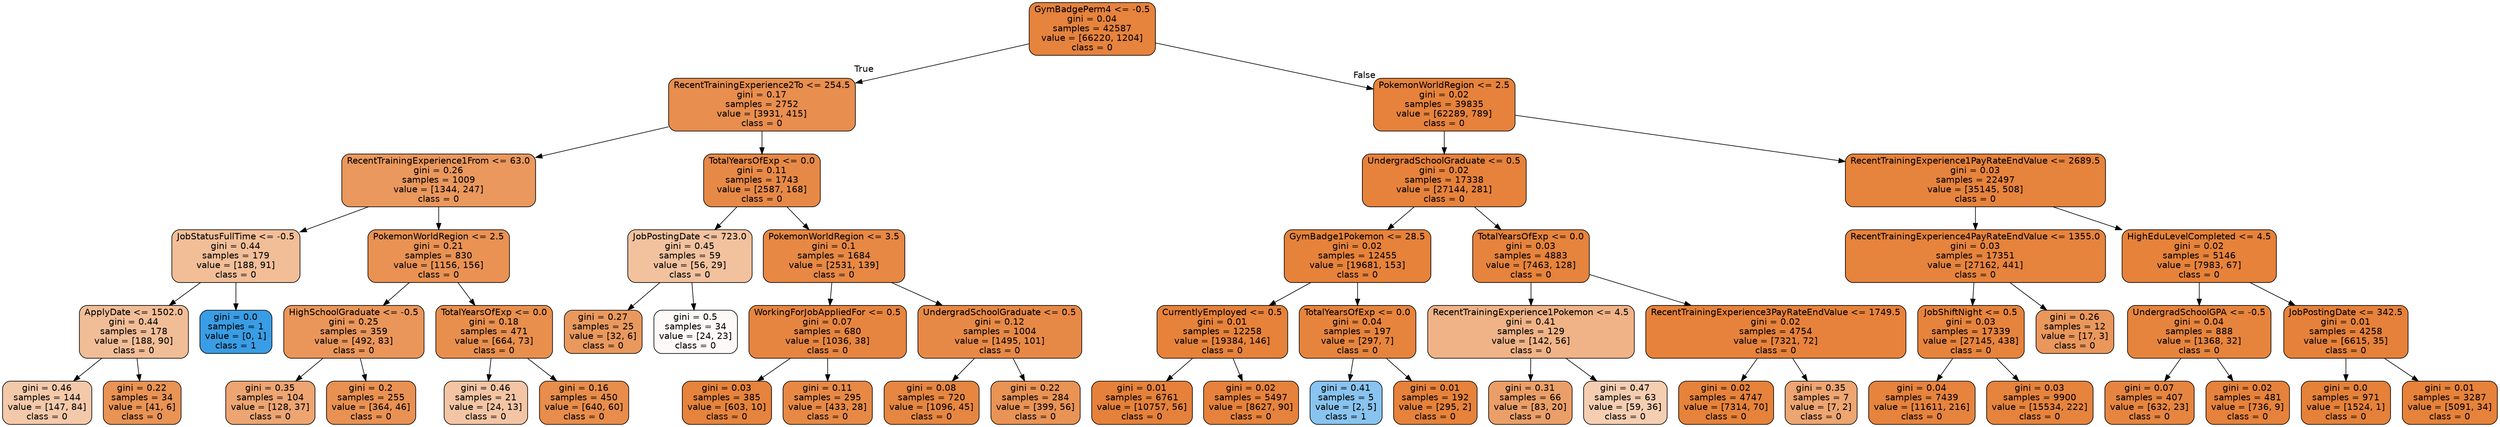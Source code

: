 digraph Tree {
node [shape=box, style="filled, rounded", color="black", fontname=helvetica] ;
edge [fontname=helvetica] ;
0 [label="GymBadgePerm4 <= -0.5\ngini = 0.04\nsamples = 42587\nvalue = [66220, 1204]\nclass = 0", fillcolor="#e58139fa"] ;
1 [label="RecentTrainingExperience2To <= 254.5\ngini = 0.17\nsamples = 2752\nvalue = [3931, 415]\nclass = 0", fillcolor="#e58139e4"] ;
0 -> 1 [labeldistance=2.5, labelangle=45, headlabel="True"] ;
2 [label="RecentTrainingExperience1From <= 63.0\ngini = 0.26\nsamples = 1009\nvalue = [1344, 247]\nclass = 0", fillcolor="#e58139d0"] ;
1 -> 2 ;
3 [label="JobStatusFullTime <= -0.5\ngini = 0.44\nsamples = 179\nvalue = [188, 91]\nclass = 0", fillcolor="#e5813984"] ;
2 -> 3 ;
4 [label="ApplyDate <= 1502.0\ngini = 0.44\nsamples = 178\nvalue = [188, 90]\nclass = 0", fillcolor="#e5813985"] ;
3 -> 4 ;
5 [label="gini = 0.46\nsamples = 144\nvalue = [147, 84]\nclass = 0", fillcolor="#e581396d"] ;
4 -> 5 ;
6 [label="gini = 0.22\nsamples = 34\nvalue = [41, 6]\nclass = 0", fillcolor="#e58139da"] ;
4 -> 6 ;
7 [label="gini = 0.0\nsamples = 1\nvalue = [0, 1]\nclass = 1", fillcolor="#399de5ff"] ;
3 -> 7 ;
8 [label="PokemonWorldRegion <= 2.5\ngini = 0.21\nsamples = 830\nvalue = [1156, 156]\nclass = 0", fillcolor="#e58139dd"] ;
2 -> 8 ;
9 [label="HighSchoolGraduate <= -0.5\ngini = 0.25\nsamples = 359\nvalue = [492, 83]\nclass = 0", fillcolor="#e58139d4"] ;
8 -> 9 ;
10 [label="gini = 0.35\nsamples = 104\nvalue = [128, 37]\nclass = 0", fillcolor="#e58139b5"] ;
9 -> 10 ;
11 [label="gini = 0.2\nsamples = 255\nvalue = [364, 46]\nclass = 0", fillcolor="#e58139df"] ;
9 -> 11 ;
12 [label="TotalYearsOfExp <= 0.0\ngini = 0.18\nsamples = 471\nvalue = [664, 73]\nclass = 0", fillcolor="#e58139e3"] ;
8 -> 12 ;
13 [label="gini = 0.46\nsamples = 21\nvalue = [24, 13]\nclass = 0", fillcolor="#e5813975"] ;
12 -> 13 ;
14 [label="gini = 0.16\nsamples = 450\nvalue = [640, 60]\nclass = 0", fillcolor="#e58139e7"] ;
12 -> 14 ;
15 [label="TotalYearsOfExp <= 0.0\ngini = 0.11\nsamples = 1743\nvalue = [2587, 168]\nclass = 0", fillcolor="#e58139ee"] ;
1 -> 15 ;
16 [label="JobPostingDate <= 723.0\ngini = 0.45\nsamples = 59\nvalue = [56, 29]\nclass = 0", fillcolor="#e581397b"] ;
15 -> 16 ;
17 [label="gini = 0.27\nsamples = 25\nvalue = [32, 6]\nclass = 0", fillcolor="#e58139cf"] ;
16 -> 17 ;
18 [label="gini = 0.5\nsamples = 34\nvalue = [24, 23]\nclass = 0", fillcolor="#e581390b"] ;
16 -> 18 ;
19 [label="PokemonWorldRegion <= 3.5\ngini = 0.1\nsamples = 1684\nvalue = [2531, 139]\nclass = 0", fillcolor="#e58139f1"] ;
15 -> 19 ;
20 [label="WorkingForJobAppliedFor <= 0.5\ngini = 0.07\nsamples = 680\nvalue = [1036, 38]\nclass = 0", fillcolor="#e58139f6"] ;
19 -> 20 ;
21 [label="gini = 0.03\nsamples = 385\nvalue = [603, 10]\nclass = 0", fillcolor="#e58139fb"] ;
20 -> 21 ;
22 [label="gini = 0.11\nsamples = 295\nvalue = [433, 28]\nclass = 0", fillcolor="#e58139ef"] ;
20 -> 22 ;
23 [label="UndergradSchoolGraduate <= 0.5\ngini = 0.12\nsamples = 1004\nvalue = [1495, 101]\nclass = 0", fillcolor="#e58139ee"] ;
19 -> 23 ;
24 [label="gini = 0.08\nsamples = 720\nvalue = [1096, 45]\nclass = 0", fillcolor="#e58139f5"] ;
23 -> 24 ;
25 [label="gini = 0.22\nsamples = 284\nvalue = [399, 56]\nclass = 0", fillcolor="#e58139db"] ;
23 -> 25 ;
26 [label="PokemonWorldRegion <= 2.5\ngini = 0.02\nsamples = 39835\nvalue = [62289, 789]\nclass = 0", fillcolor="#e58139fc"] ;
0 -> 26 [labeldistance=2.5, labelangle=-45, headlabel="False"] ;
27 [label="UndergradSchoolGraduate <= 0.5\ngini = 0.02\nsamples = 17338\nvalue = [27144, 281]\nclass = 0", fillcolor="#e58139fc"] ;
26 -> 27 ;
28 [label="GymBadge1Pokemon <= 28.5\ngini = 0.02\nsamples = 12455\nvalue = [19681, 153]\nclass = 0", fillcolor="#e58139fd"] ;
27 -> 28 ;
29 [label="CurrentlyEmployed <= 0.5\ngini = 0.01\nsamples = 12258\nvalue = [19384, 146]\nclass = 0", fillcolor="#e58139fd"] ;
28 -> 29 ;
30 [label="gini = 0.01\nsamples = 6761\nvalue = [10757, 56]\nclass = 0", fillcolor="#e58139fe"] ;
29 -> 30 ;
31 [label="gini = 0.02\nsamples = 5497\nvalue = [8627, 90]\nclass = 0", fillcolor="#e58139fc"] ;
29 -> 31 ;
32 [label="TotalYearsOfExp <= 0.0\ngini = 0.04\nsamples = 197\nvalue = [297, 7]\nclass = 0", fillcolor="#e58139f9"] ;
28 -> 32 ;
33 [label="gini = 0.41\nsamples = 5\nvalue = [2, 5]\nclass = 1", fillcolor="#399de599"] ;
32 -> 33 ;
34 [label="gini = 0.01\nsamples = 192\nvalue = [295, 2]\nclass = 0", fillcolor="#e58139fd"] ;
32 -> 34 ;
35 [label="TotalYearsOfExp <= 0.0\ngini = 0.03\nsamples = 4883\nvalue = [7463, 128]\nclass = 0", fillcolor="#e58139fb"] ;
27 -> 35 ;
36 [label="RecentTrainingExperience1Pokemon <= 4.5\ngini = 0.41\nsamples = 129\nvalue = [142, 56]\nclass = 0", fillcolor="#e581399a"] ;
35 -> 36 ;
37 [label="gini = 0.31\nsamples = 66\nvalue = [83, 20]\nclass = 0", fillcolor="#e58139c2"] ;
36 -> 37 ;
38 [label="gini = 0.47\nsamples = 63\nvalue = [59, 36]\nclass = 0", fillcolor="#e5813963"] ;
36 -> 38 ;
39 [label="RecentTrainingExperience3PayRateEndValue <= 1749.5\ngini = 0.02\nsamples = 4754\nvalue = [7321, 72]\nclass = 0", fillcolor="#e58139fc"] ;
35 -> 39 ;
40 [label="gini = 0.02\nsamples = 4747\nvalue = [7314, 70]\nclass = 0", fillcolor="#e58139fd"] ;
39 -> 40 ;
41 [label="gini = 0.35\nsamples = 7\nvalue = [7, 2]\nclass = 0", fillcolor="#e58139b6"] ;
39 -> 41 ;
42 [label="RecentTrainingExperience1PayRateEndValue <= 2689.5\ngini = 0.03\nsamples = 22497\nvalue = [35145, 508]\nclass = 0", fillcolor="#e58139fb"] ;
26 -> 42 ;
43 [label="RecentTrainingExperience4PayRateEndValue <= 1355.0\ngini = 0.03\nsamples = 17351\nvalue = [27162, 441]\nclass = 0", fillcolor="#e58139fb"] ;
42 -> 43 ;
44 [label="JobShiftNight <= 0.5\ngini = 0.03\nsamples = 17339\nvalue = [27145, 438]\nclass = 0", fillcolor="#e58139fb"] ;
43 -> 44 ;
45 [label="gini = 0.04\nsamples = 7439\nvalue = [11611, 216]\nclass = 0", fillcolor="#e58139fa"] ;
44 -> 45 ;
46 [label="gini = 0.03\nsamples = 9900\nvalue = [15534, 222]\nclass = 0", fillcolor="#e58139fb"] ;
44 -> 46 ;
47 [label="gini = 0.26\nsamples = 12\nvalue = [17, 3]\nclass = 0", fillcolor="#e58139d2"] ;
43 -> 47 ;
48 [label="HighEduLevelCompleted <= 4.5\ngini = 0.02\nsamples = 5146\nvalue = [7983, 67]\nclass = 0", fillcolor="#e58139fd"] ;
42 -> 48 ;
49 [label="UndergradSchoolGPA <= -0.5\ngini = 0.04\nsamples = 888\nvalue = [1368, 32]\nclass = 0", fillcolor="#e58139f9"] ;
48 -> 49 ;
50 [label="gini = 0.07\nsamples = 407\nvalue = [632, 23]\nclass = 0", fillcolor="#e58139f6"] ;
49 -> 50 ;
51 [label="gini = 0.02\nsamples = 481\nvalue = [736, 9]\nclass = 0", fillcolor="#e58139fc"] ;
49 -> 51 ;
52 [label="JobPostingDate <= 342.5\ngini = 0.01\nsamples = 4258\nvalue = [6615, 35]\nclass = 0", fillcolor="#e58139fe"] ;
48 -> 52 ;
53 [label="gini = 0.0\nsamples = 971\nvalue = [1524, 1]\nclass = 0", fillcolor="#e58139ff"] ;
52 -> 53 ;
54 [label="gini = 0.01\nsamples = 3287\nvalue = [5091, 34]\nclass = 0", fillcolor="#e58139fd"] ;
52 -> 54 ;
}